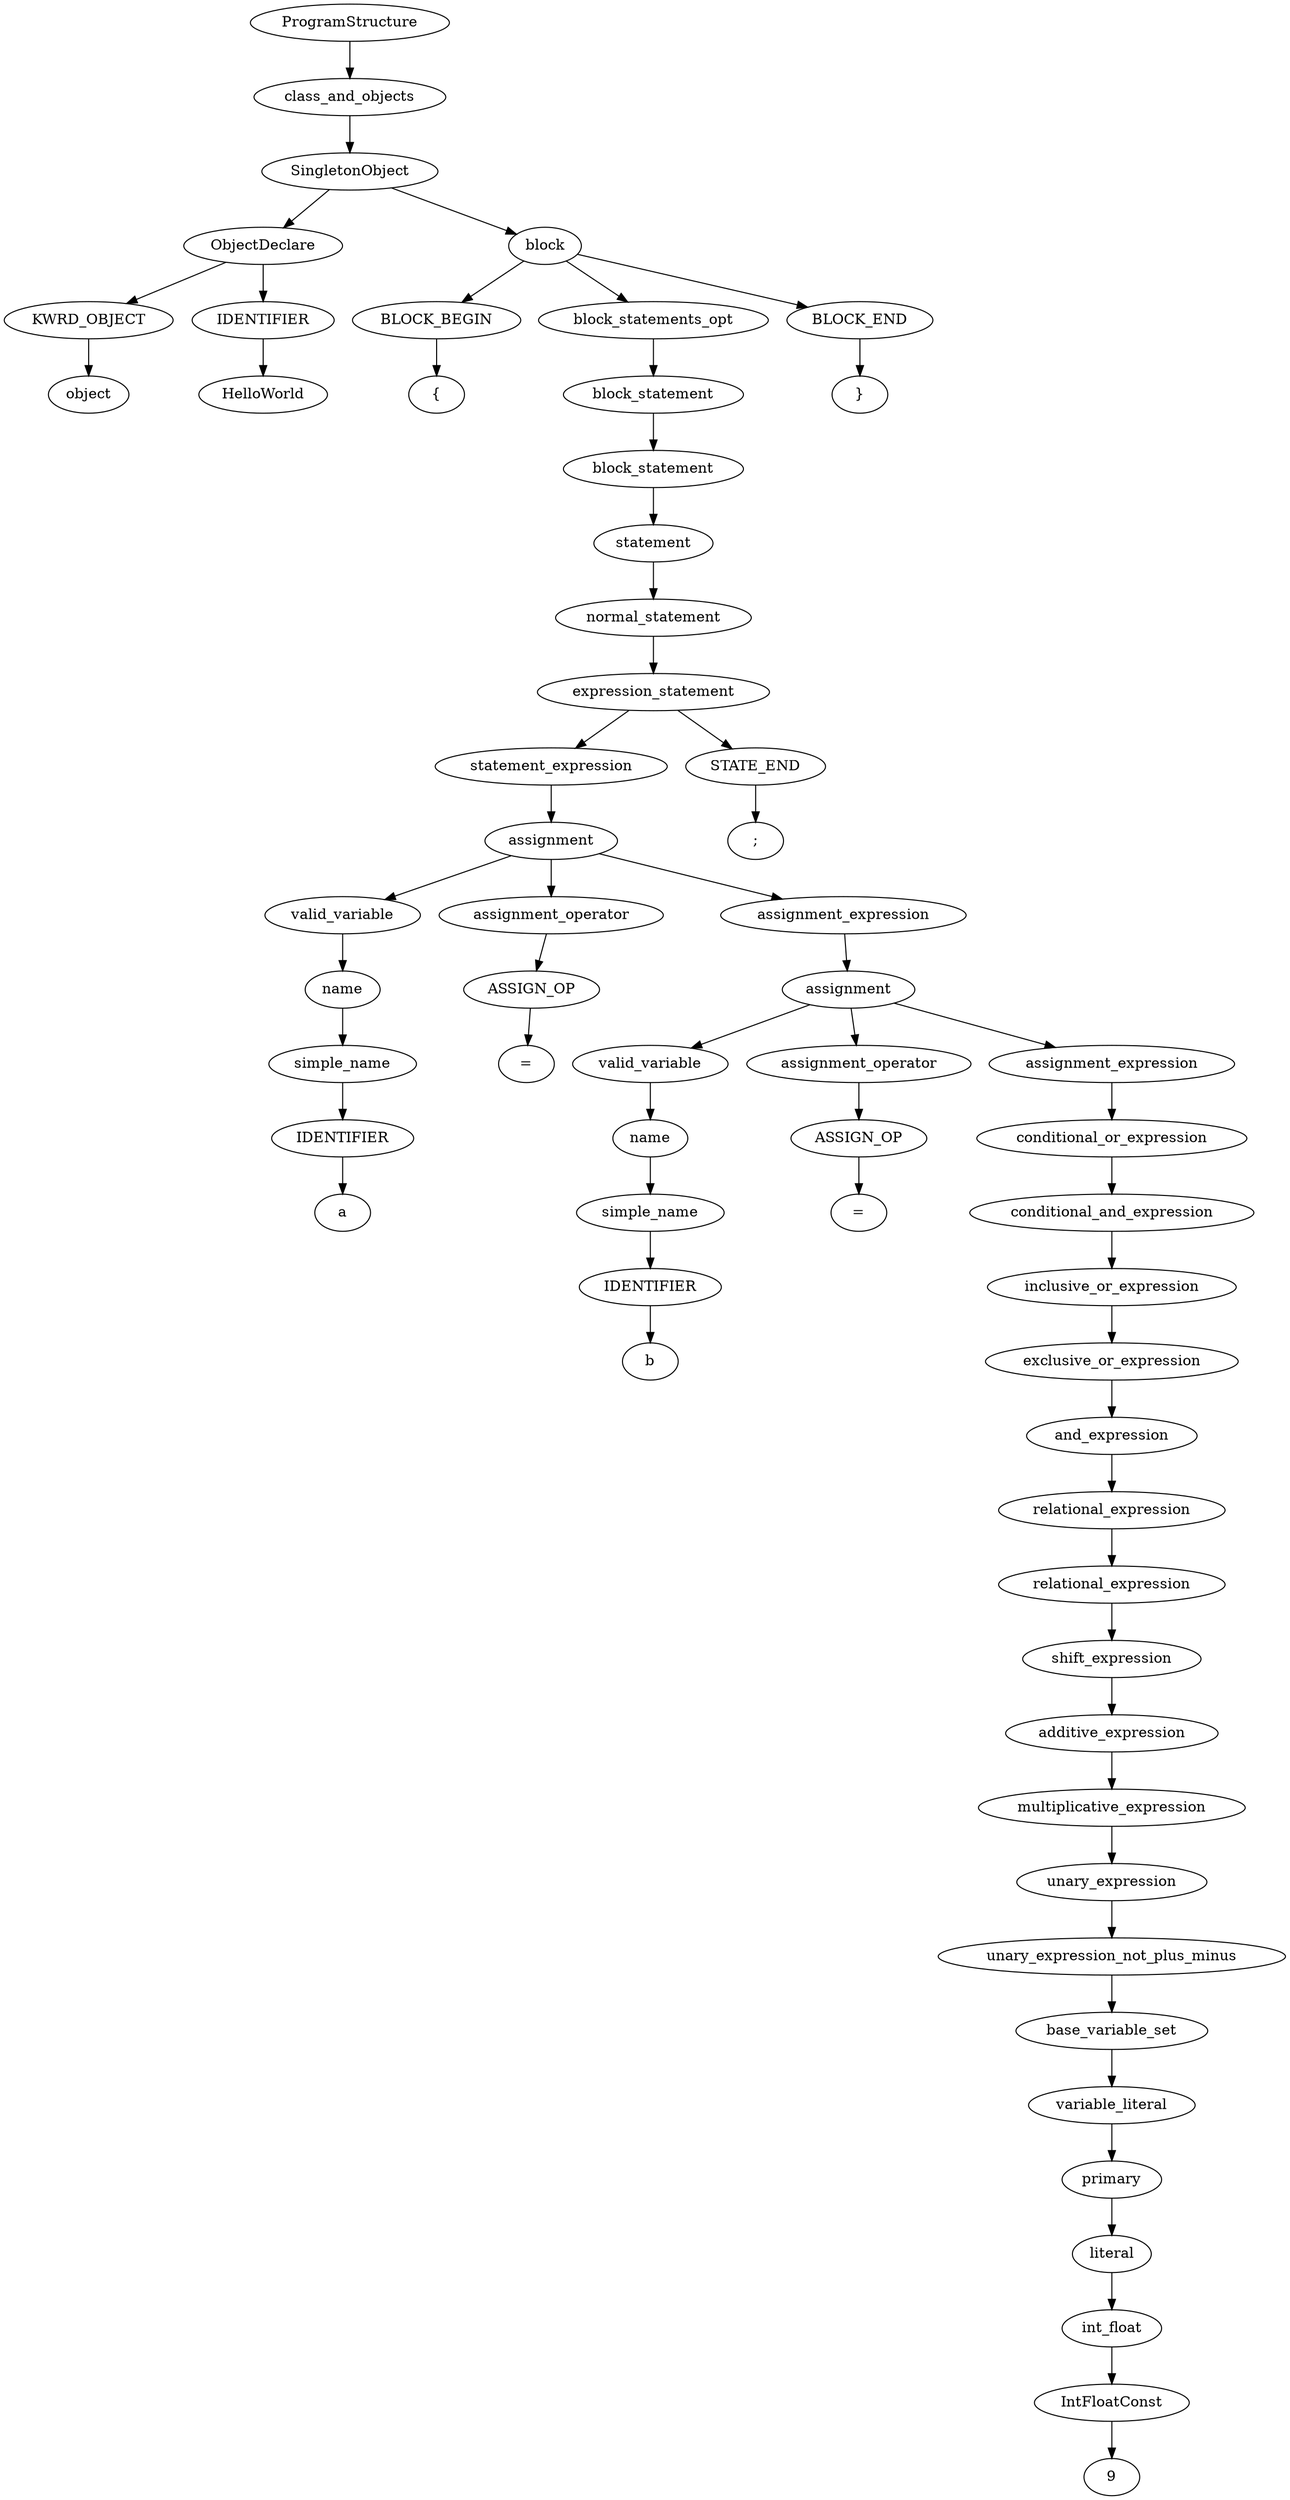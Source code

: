 digraph G {
61 [label="ProgramStructure"];60 [label="class_and_objects"];61->60
60 [label="class_and_objects"];59 [label="SingletonObject"];60->59
59 [label="SingletonObject"];5 [label="ObjectDeclare"];59->5
59 [label="SingletonObject"];58 [label="block"];59->58
5 [label="ObjectDeclare"];2 [label="KWRD_OBJECT"];5->2
5 [label="ObjectDeclare"];4 [label="IDENTIFIER"];5->4
2 [label="KWRD_OBJECT"];1 [label="object"];2->1
4 [label="IDENTIFIER"];3 [label="HelloWorld"];4->3
58 [label="block"];55 [label="BLOCK_BEGIN"];58->55
58 [label="block"];53 [label="block_statements_opt"];58->53
58 [label="block"];57 [label="BLOCK_END"];58->57
55 [label="BLOCK_BEGIN"];54 [label="{"];55->54
53 [label="block_statements_opt"];52 [label="block_statement"];53->52
52 [label="block_statement"];51 [label="block_statement"];52->51
51 [label="block_statement"];50 [label="statement"];51->50
50 [label="statement"];49 [label="normal_statement"];50->49
49 [label="normal_statement"];48 [label="expression_statement"];49->48
48 [label="expression_statement"];45 [label="statement_expression"];48->45
48 [label="expression_statement"];47 [label="STATE_END"];48->47
45 [label="statement_expression"];44 [label="assignment"];45->44
44 [label="assignment"];10 [label="valid_variable"];44->10
44 [label="assignment"];13 [label="assignment_operator"];44->13
44 [label="assignment"];43 [label="assignment_expression"];44->43
10 [label="valid_variable"];9 [label="name"];10->9
9 [label="name"];8 [label="simple_name"];9->8
8 [label="simple_name"];7 [label="IDENTIFIER"];8->7
7 [label="IDENTIFIER"];6 [label="a"];7->6
13 [label="assignment_operator"];12 [label="ASSIGN_OP"];13->12
12 [label="ASSIGN_OP"];11 [label="="];12->11
43 [label="assignment_expression"];42 [label="assignment"];43->42
42 [label="assignment"];18 [label="valid_variable"];42->18
42 [label="assignment"];21 [label="assignment_operator"];42->21
42 [label="assignment"];41 [label="assignment_expression"];42->41
18 [label="valid_variable"];17 [label="name"];18->17
17 [label="name"];16 [label="simple_name"];17->16
16 [label="simple_name"];15 [label="IDENTIFIER"];16->15
15 [label="IDENTIFIER"];14 [label="b"];15->14
21 [label="assignment_operator"];20 [label="ASSIGN_OP"];21->20
20 [label="ASSIGN_OP"];19 [label="="];20->19
41 [label="assignment_expression"];40 [label="conditional_or_expression"];41->40
40 [label="conditional_or_expression"];39 [label="conditional_and_expression"];40->39
39 [label="conditional_and_expression"];38 [label="inclusive_or_expression"];39->38
38 [label="inclusive_or_expression"];37 [label="exclusive_or_expression"];38->37
37 [label="exclusive_or_expression"];36 [label="and_expression"];37->36
36 [label="and_expression"];35 [label="relational_expression"];36->35
35 [label="relational_expression"];34 [label="relational_expression"];35->34
34 [label="relational_expression"];33 [label="shift_expression"];34->33
33 [label="shift_expression"];32 [label="additive_expression"];33->32
32 [label="additive_expression"];31 [label="multiplicative_expression"];32->31
31 [label="multiplicative_expression"];30 [label="unary_expression"];31->30
30 [label="unary_expression"];29 [label="unary_expression_not_plus_minus"];30->29
29 [label="unary_expression_not_plus_minus"];28 [label="base_variable_set"];29->28
28 [label="base_variable_set"];27 [label="variable_literal"];28->27
27 [label="variable_literal"];26 [label="primary"];27->26
26 [label="primary"];25 [label="literal"];26->25
25 [label="literal"];24 [label="int_float"];25->24
24 [label="int_float"];23 [label="IntFloatConst"];24->23
23 [label="IntFloatConst"];22 [label="9"];23->22
47 [label="STATE_END"];46 [label=";"];47->46
57 [label="BLOCK_END"];56 [label="}"];57->56
}
